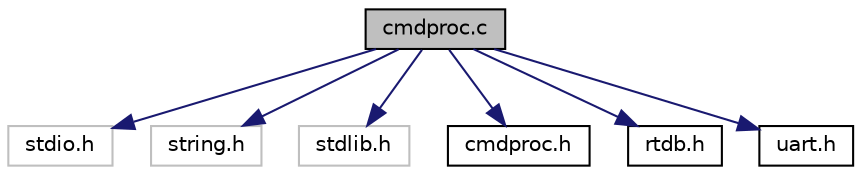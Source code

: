 digraph "cmdproc.c"
{
 // LATEX_PDF_SIZE
  edge [fontname="Helvetica",fontsize="10",labelfontname="Helvetica",labelfontsize="10"];
  node [fontname="Helvetica",fontsize="10",shape=record];
  Node1 [label="cmdproc.c",height=0.2,width=0.4,color="black", fillcolor="grey75", style="filled", fontcolor="black",tooltip=" "];
  Node1 -> Node2 [color="midnightblue",fontsize="10",style="solid",fontname="Helvetica"];
  Node2 [label="stdio.h",height=0.2,width=0.4,color="grey75", fillcolor="white", style="filled",tooltip=" "];
  Node1 -> Node3 [color="midnightblue",fontsize="10",style="solid",fontname="Helvetica"];
  Node3 [label="string.h",height=0.2,width=0.4,color="grey75", fillcolor="white", style="filled",tooltip=" "];
  Node1 -> Node4 [color="midnightblue",fontsize="10",style="solid",fontname="Helvetica"];
  Node4 [label="stdlib.h",height=0.2,width=0.4,color="grey75", fillcolor="white", style="filled",tooltip=" "];
  Node1 -> Node5 [color="midnightblue",fontsize="10",style="solid",fontname="Helvetica"];
  Node5 [label="cmdproc.h",height=0.2,width=0.4,color="black", fillcolor="white", style="filled",URL="$cmdproc_8h.html",tooltip="Command processor for UART protocol handling."];
  Node1 -> Node6 [color="midnightblue",fontsize="10",style="solid",fontname="Helvetica"];
  Node6 [label="rtdb.h",height=0.2,width=0.4,color="black", fillcolor="white", style="filled",URL="$rtdb_8h.html",tooltip="Real-Time Database."];
  Node1 -> Node7 [color="midnightblue",fontsize="10",style="solid",fontname="Helvetica"];
  Node7 [label="uart.h",height=0.2,width=0.4,color="black", fillcolor="white", style="filled",URL="$uart_8h.html",tooltip="UART communication interface for Smart Home Heater."];
}
